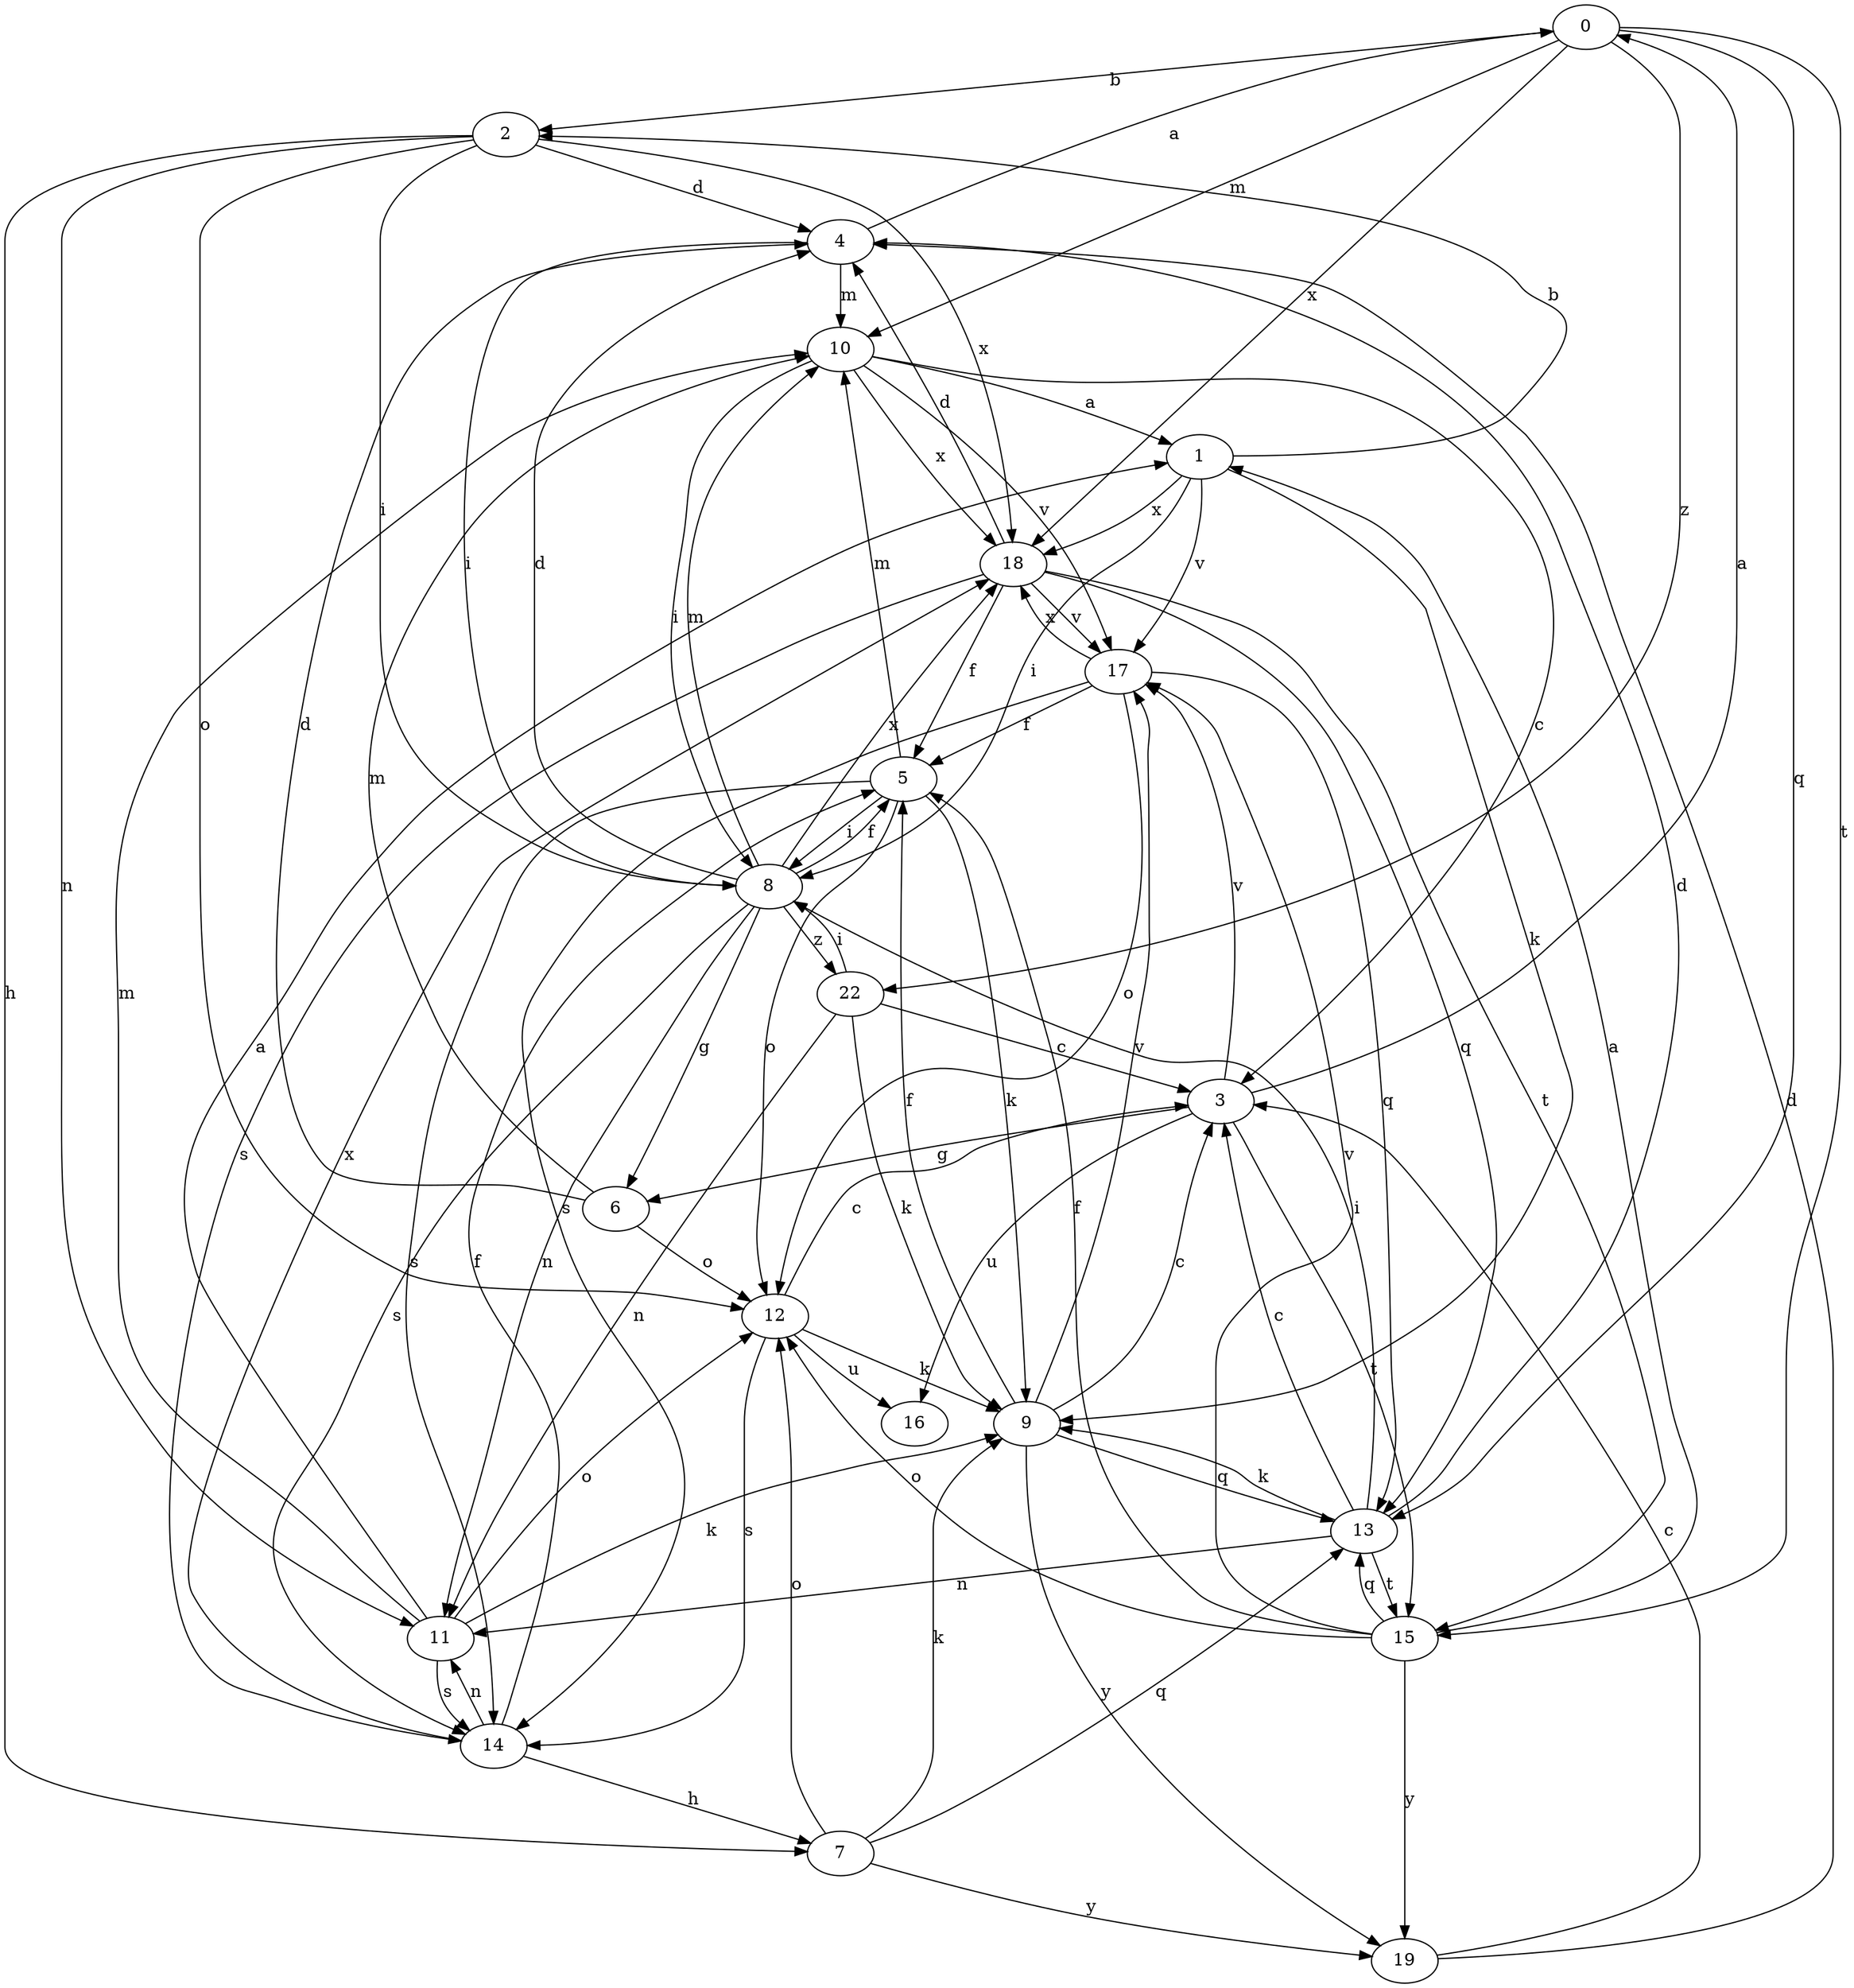 strict digraph  {
0;
1;
2;
3;
4;
5;
6;
7;
8;
9;
10;
11;
12;
13;
14;
15;
16;
17;
18;
19;
22;
0 -> 2  [label=b];
0 -> 10  [label=m];
0 -> 13  [label=q];
0 -> 15  [label=t];
0 -> 18  [label=x];
0 -> 22  [label=z];
1 -> 2  [label=b];
1 -> 8  [label=i];
1 -> 9  [label=k];
1 -> 17  [label=v];
1 -> 18  [label=x];
2 -> 4  [label=d];
2 -> 7  [label=h];
2 -> 8  [label=i];
2 -> 11  [label=n];
2 -> 12  [label=o];
2 -> 18  [label=x];
3 -> 0  [label=a];
3 -> 6  [label=g];
3 -> 15  [label=t];
3 -> 16  [label=u];
3 -> 17  [label=v];
4 -> 0  [label=a];
4 -> 8  [label=i];
4 -> 10  [label=m];
5 -> 8  [label=i];
5 -> 9  [label=k];
5 -> 10  [label=m];
5 -> 12  [label=o];
5 -> 14  [label=s];
6 -> 4  [label=d];
6 -> 10  [label=m];
6 -> 12  [label=o];
7 -> 9  [label=k];
7 -> 12  [label=o];
7 -> 13  [label=q];
7 -> 19  [label=y];
8 -> 4  [label=d];
8 -> 5  [label=f];
8 -> 6  [label=g];
8 -> 10  [label=m];
8 -> 11  [label=n];
8 -> 14  [label=s];
8 -> 18  [label=x];
8 -> 22  [label=z];
9 -> 3  [label=c];
9 -> 5  [label=f];
9 -> 13  [label=q];
9 -> 17  [label=v];
9 -> 19  [label=y];
10 -> 1  [label=a];
10 -> 3  [label=c];
10 -> 8  [label=i];
10 -> 17  [label=v];
10 -> 18  [label=x];
11 -> 1  [label=a];
11 -> 9  [label=k];
11 -> 10  [label=m];
11 -> 12  [label=o];
11 -> 14  [label=s];
12 -> 3  [label=c];
12 -> 9  [label=k];
12 -> 14  [label=s];
12 -> 16  [label=u];
13 -> 3  [label=c];
13 -> 4  [label=d];
13 -> 8  [label=i];
13 -> 9  [label=k];
13 -> 11  [label=n];
13 -> 15  [label=t];
14 -> 5  [label=f];
14 -> 7  [label=h];
14 -> 11  [label=n];
14 -> 18  [label=x];
15 -> 1  [label=a];
15 -> 5  [label=f];
15 -> 12  [label=o];
15 -> 13  [label=q];
15 -> 17  [label=v];
15 -> 19  [label=y];
17 -> 5  [label=f];
17 -> 12  [label=o];
17 -> 13  [label=q];
17 -> 14  [label=s];
17 -> 18  [label=x];
18 -> 4  [label=d];
18 -> 5  [label=f];
18 -> 13  [label=q];
18 -> 14  [label=s];
18 -> 15  [label=t];
18 -> 17  [label=v];
19 -> 3  [label=c];
19 -> 4  [label=d];
22 -> 3  [label=c];
22 -> 8  [label=i];
22 -> 9  [label=k];
22 -> 11  [label=n];
}
